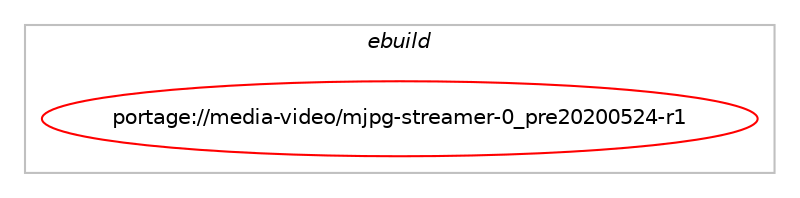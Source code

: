 digraph prolog {

# *************
# Graph options
# *************

newrank=true;
concentrate=true;
compound=true;
graph [rankdir=LR,fontname=Helvetica,fontsize=10,ranksep=1.5];#, ranksep=2.5, nodesep=0.2];
edge  [arrowhead=vee];
node  [fontname=Helvetica,fontsize=10];

# **********
# The ebuild
# **********

subgraph cluster_leftcol {
color=gray;
label=<<i>ebuild</i>>;
id [label="portage://media-video/mjpg-streamer-0_pre20200524-r1", color=red, width=4, href="../media-video/mjpg-streamer-0_pre20200524-r1.svg"];
}

# ****************
# The dependencies
# ****************

subgraph cluster_midcol {
color=gray;
label=<<i>dependencies</i>>;
subgraph cluster_compile {
fillcolor="#eeeeee";
style=filled;
label=<<i>compile</i>>;
# *** BEGIN UNKNOWN DEPENDENCY TYPE (TODO) ***
# id -> equal(use_conditional_group(positive,input-ptp2,portage://media-video/mjpg-streamer-0_pre20200524-r1,[package_dependency(portage://media-video/mjpg-streamer-0_pre20200524-r1,install,no,media-libs,libgphoto2,none,[,,],[],[])]))
# *** END UNKNOWN DEPENDENCY TYPE (TODO) ***

# *** BEGIN UNKNOWN DEPENDENCY TYPE (TODO) ***
# id -> equal(use_conditional_group(positive,input-raspicam,portage://media-video/mjpg-streamer-0_pre20200524-r1,[any_of_group([package_dependency(portage://media-video/mjpg-streamer-0_pre20200524-r1,install,no,media-libs,raspberrypi-userland,none,[,,],[],[]),package_dependency(portage://media-video/mjpg-streamer-0_pre20200524-r1,install,no,media-libs,raspberrypi-userland-bin,none,[,,],[],[])])]))
# *** END UNKNOWN DEPENDENCY TYPE (TODO) ***

# *** BEGIN UNKNOWN DEPENDENCY TYPE (TODO) ***
# id -> equal(use_conditional_group(positive,input-testpicture,portage://media-video/mjpg-streamer-0_pre20200524-r1,[package_dependency(portage://media-video/mjpg-streamer-0_pre20200524-r1,install,no,media-gfx,imagemagick,none,[,,],[],[])]))
# *** END UNKNOWN DEPENDENCY TYPE (TODO) ***

# *** BEGIN UNKNOWN DEPENDENCY TYPE (TODO) ***
# id -> equal(use_conditional_group(positive,input-uvc,portage://media-video/mjpg-streamer-0_pre20200524-r1,[package_dependency(portage://media-video/mjpg-streamer-0_pre20200524-r1,install,no,media-libs,libv4l,none,[,,],[],[]),package_dependency(portage://media-video/mjpg-streamer-0_pre20200524-r1,install,no,acct-group,video,none,[,,],[],[])]))
# *** END UNKNOWN DEPENDENCY TYPE (TODO) ***

# *** BEGIN UNKNOWN DEPENDENCY TYPE (TODO) ***
# id -> equal(use_conditional_group(positive,output-zmqserver,portage://media-video/mjpg-streamer-0_pre20200524-r1,[package_dependency(portage://media-video/mjpg-streamer-0_pre20200524-r1,install,no,dev-libs,protobuf-c,none,[,,],[],[]),package_dependency(portage://media-video/mjpg-streamer-0_pre20200524-r1,install,no,net-libs,zeromq,none,[,,],[],[])]))
# *** END UNKNOWN DEPENDENCY TYPE (TODO) ***

# *** BEGIN UNKNOWN DEPENDENCY TYPE (TODO) ***
# id -> equal(package_dependency(portage://media-video/mjpg-streamer-0_pre20200524-r1,install,no,virtual,jpeg,none,[,,],[],[]))
# *** END UNKNOWN DEPENDENCY TYPE (TODO) ***

}
subgraph cluster_compileandrun {
fillcolor="#eeeeee";
style=filled;
label=<<i>compile and run</i>>;
}
subgraph cluster_run {
fillcolor="#eeeeee";
style=filled;
label=<<i>run</i>>;
# *** BEGIN UNKNOWN DEPENDENCY TYPE (TODO) ***
# id -> equal(use_conditional_group(positive,input-ptp2,portage://media-video/mjpg-streamer-0_pre20200524-r1,[package_dependency(portage://media-video/mjpg-streamer-0_pre20200524-r1,run,no,media-libs,libgphoto2,none,[,,],[],[])]))
# *** END UNKNOWN DEPENDENCY TYPE (TODO) ***

# *** BEGIN UNKNOWN DEPENDENCY TYPE (TODO) ***
# id -> equal(use_conditional_group(positive,input-raspicam,portage://media-video/mjpg-streamer-0_pre20200524-r1,[any_of_group([package_dependency(portage://media-video/mjpg-streamer-0_pre20200524-r1,run,no,media-libs,raspberrypi-userland,none,[,,],[],[]),package_dependency(portage://media-video/mjpg-streamer-0_pre20200524-r1,run,no,media-libs,raspberrypi-userland-bin,none,[,,],[],[])])]))
# *** END UNKNOWN DEPENDENCY TYPE (TODO) ***

# *** BEGIN UNKNOWN DEPENDENCY TYPE (TODO) ***
# id -> equal(use_conditional_group(positive,input-uvc,portage://media-video/mjpg-streamer-0_pre20200524-r1,[package_dependency(portage://media-video/mjpg-streamer-0_pre20200524-r1,run,no,media-libs,libv4l,none,[,,],[],[]),package_dependency(portage://media-video/mjpg-streamer-0_pre20200524-r1,run,no,acct-group,video,none,[,,],[],[])]))
# *** END UNKNOWN DEPENDENCY TYPE (TODO) ***

# *** BEGIN UNKNOWN DEPENDENCY TYPE (TODO) ***
# id -> equal(use_conditional_group(positive,output-zmqserver,portage://media-video/mjpg-streamer-0_pre20200524-r1,[package_dependency(portage://media-video/mjpg-streamer-0_pre20200524-r1,run,no,dev-libs,protobuf-c,none,[,,],[],[]),package_dependency(portage://media-video/mjpg-streamer-0_pre20200524-r1,run,no,net-libs,zeromq,none,[,,],[],[])]))
# *** END UNKNOWN DEPENDENCY TYPE (TODO) ***

# *** BEGIN UNKNOWN DEPENDENCY TYPE (TODO) ***
# id -> equal(package_dependency(portage://media-video/mjpg-streamer-0_pre20200524-r1,run,no,virtual,jpeg,none,[,,],[],[]))
# *** END UNKNOWN DEPENDENCY TYPE (TODO) ***

}
}

# **************
# The candidates
# **************

subgraph cluster_choices {
rank=same;
color=gray;
label=<<i>candidates</i>>;

}

}
